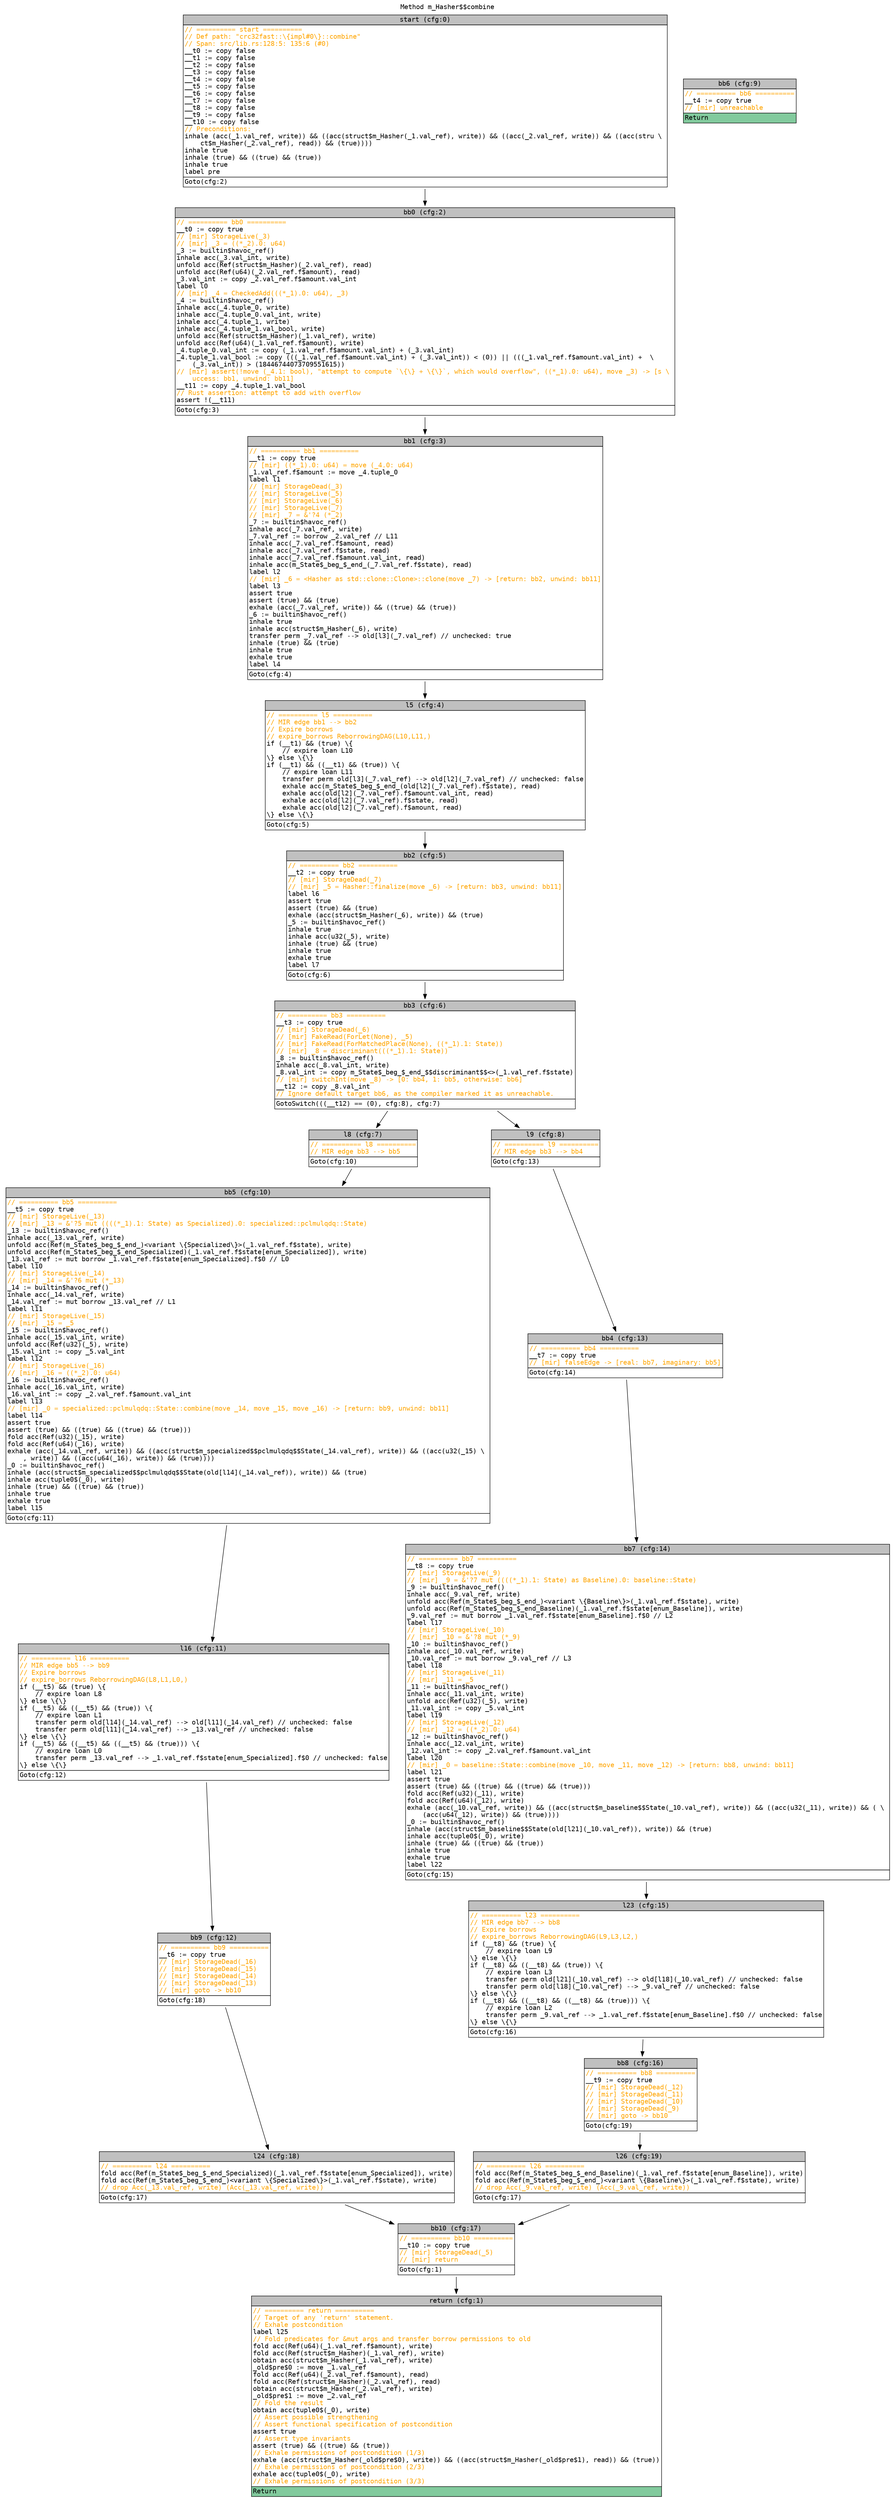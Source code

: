 digraph CFG {
graph [fontname=monospace];
node [fontname=monospace];
edge [fontname=monospace];
labelloc="t";
label="Method m_Hasher$$combine";
"block_start" [shape=none,label=<<table border="0" cellborder="1" cellspacing="0"><tr><td bgcolor="gray" align="center">start (cfg:0)</td></tr><tr><td align="left" balign="left"><font color="orange">// ========== start ==========</font><br/><font color="orange">// Def path: "crc32fast::\{impl#0\}::combine"</font><br/><font color="orange">// Span: src/lib.rs:128:5: 135:6 (#0)</font><br/>__t0 := copy false<br/>__t1 := copy false<br/>__t2 := copy false<br/>__t3 := copy false<br/>__t4 := copy false<br/>__t5 := copy false<br/>__t6 := copy false<br/>__t7 := copy false<br/>__t8 := copy false<br/>__t9 := copy false<br/>__t10 := copy false<br/><font color="orange">// Preconditions:</font><br/>inhale (acc(_1.val_ref, write)) &amp;&amp; ((acc(struct$m_Hasher(_1.val_ref), write)) &amp;&amp; ((acc(_2.val_ref, write)) &amp;&amp; ((acc(stru \ <br/>    ct$m_Hasher(_2.val_ref), read)) &amp;&amp; (true))))<br/>inhale true<br/>inhale (true) &amp;&amp; ((true) &amp;&amp; (true))<br/>inhale true<br/>label pre</td></tr><tr><td align="left">Goto(cfg:2)<br/></td></tr></table>>];
"block_return" [shape=none,label=<<table border="0" cellborder="1" cellspacing="0"><tr><td bgcolor="gray" align="center">return (cfg:1)</td></tr><tr><td align="left" balign="left"><font color="orange">// ========== return ==========</font><br/><font color="orange">// Target of any 'return' statement.</font><br/><font color="orange">// Exhale postcondition</font><br/>label l25<br/><font color="orange">// Fold predicates for &amp;mut args and transfer borrow permissions to old</font><br/>fold acc(Ref(u64)(_1.val_ref.f$amount), write)<br/>fold acc(Ref(struct$m_Hasher)(_1.val_ref), write)<br/>obtain acc(struct$m_Hasher(_1.val_ref), write)<br/>_old$pre$0 := move _1.val_ref<br/>fold acc(Ref(u64)(_2.val_ref.f$amount), read)<br/>fold acc(Ref(struct$m_Hasher)(_2.val_ref), read)<br/>obtain acc(struct$m_Hasher(_2.val_ref), write)<br/>_old$pre$1 := move _2.val_ref<br/><font color="orange">// Fold the result</font><br/>obtain acc(tuple0$(_0), write)<br/><font color="orange">// Assert possible strengthening</font><br/><font color="orange">// Assert functional specification of postcondition</font><br/>assert true<br/><font color="orange">// Assert type invariants</font><br/>assert (true) &amp;&amp; ((true) &amp;&amp; (true))<br/><font color="orange">// Exhale permissions of postcondition (1/3)</font><br/>exhale (acc(struct$m_Hasher(_old$pre$0), write)) &amp;&amp; ((acc(struct$m_Hasher(_old$pre$1), read)) &amp;&amp; (true))<br/><font color="orange">// Exhale permissions of postcondition (2/3)</font><br/>exhale acc(tuple0$(_0), write)<br/><font color="orange">// Exhale permissions of postcondition (3/3)</font></td></tr><tr><td align="left" bgcolor="#82CA9D">Return<br/></td></tr></table>>];
"block_bb0" [shape=none,label=<<table border="0" cellborder="1" cellspacing="0"><tr><td bgcolor="gray" align="center">bb0 (cfg:2)</td></tr><tr><td align="left" balign="left"><font color="orange">// ========== bb0 ==========</font><br/>__t0 := copy true<br/><font color="orange">// [mir] StorageLive(_3)</font><br/><font color="orange">// [mir] _3 = ((*_2).0: u64)</font><br/>_3 := builtin$havoc_ref()<br/>inhale acc(_3.val_int, write)<br/>unfold acc(Ref(struct$m_Hasher)(_2.val_ref), read)<br/>unfold acc(Ref(u64)(_2.val_ref.f$amount), read)<br/>_3.val_int := copy _2.val_ref.f$amount.val_int<br/>label l0<br/><font color="orange">// [mir] _4 = CheckedAdd(((*_1).0: u64), _3)</font><br/>_4 := builtin$havoc_ref()<br/>inhale acc(_4.tuple_0, write)<br/>inhale acc(_4.tuple_0.val_int, write)<br/>inhale acc(_4.tuple_1, write)<br/>inhale acc(_4.tuple_1.val_bool, write)<br/>unfold acc(Ref(struct$m_Hasher)(_1.val_ref), write)<br/>unfold acc(Ref(u64)(_1.val_ref.f$amount), write)<br/>_4.tuple_0.val_int := copy (_1.val_ref.f$amount.val_int) + (_3.val_int)<br/>_4.tuple_1.val_bool := copy (((_1.val_ref.f$amount.val_int) + (_3.val_int)) &lt; (0)) &#124;&#124; (((_1.val_ref.f$amount.val_int) +  \ <br/>    (_3.val_int)) &gt; (18446744073709551615))<br/><font color="orange">// [mir] assert(!move (_4.1: bool), "attempt to compute `\{\} + \{\}`, which would overflow", ((*_1).0: u64), move _3) -&gt; [s \ <br/>    uccess: bb1, unwind: bb11]</font><br/>__t11 := copy _4.tuple_1.val_bool<br/><font color="orange">// Rust assertion: attempt to add with overflow</font><br/>assert !(__t11)</td></tr><tr><td align="left">Goto(cfg:3)<br/></td></tr></table>>];
"block_bb1" [shape=none,label=<<table border="0" cellborder="1" cellspacing="0"><tr><td bgcolor="gray" align="center">bb1 (cfg:3)</td></tr><tr><td align="left" balign="left"><font color="orange">// ========== bb1 ==========</font><br/>__t1 := copy true<br/><font color="orange">// [mir] ((*_1).0: u64) = move (_4.0: u64)</font><br/>_1.val_ref.f$amount := move _4.tuple_0<br/>label l1<br/><font color="orange">// [mir] StorageDead(_3)</font><br/><font color="orange">// [mir] StorageLive(_5)</font><br/><font color="orange">// [mir] StorageLive(_6)</font><br/><font color="orange">// [mir] StorageLive(_7)</font><br/><font color="orange">// [mir] _7 = &amp;'?4 (*_2)</font><br/>_7 := builtin$havoc_ref()<br/>inhale acc(_7.val_ref, write)<br/>_7.val_ref := borrow _2.val_ref // L11<br/>inhale acc(_7.val_ref.f$amount, read)<br/>inhale acc(_7.val_ref.f$state, read)<br/>inhale acc(_7.val_ref.f$amount.val_int, read)<br/>inhale acc(m_State$_beg_$_end_(_7.val_ref.f$state), read)<br/>label l2<br/><font color="orange">// [mir] _6 = &lt;Hasher as std::clone::Clone&gt;::clone(move _7) -&gt; [return: bb2, unwind: bb11]</font><br/>label l3<br/>assert true<br/>assert (true) &amp;&amp; (true)<br/>exhale (acc(_7.val_ref, write)) &amp;&amp; ((true) &amp;&amp; (true))<br/>_6 := builtin$havoc_ref()<br/>inhale true<br/>inhale acc(struct$m_Hasher(_6), write)<br/>transfer perm _7.val_ref --&gt; old[l3](_7.val_ref) // unchecked: true<br/>inhale (true) &amp;&amp; (true)<br/>inhale true<br/>exhale true<br/>label l4</td></tr><tr><td align="left">Goto(cfg:4)<br/></td></tr></table>>];
"block_l5" [shape=none,label=<<table border="0" cellborder="1" cellspacing="0"><tr><td bgcolor="gray" align="center">l5 (cfg:4)</td></tr><tr><td align="left" balign="left"><font color="orange">// ========== l5 ==========</font><br/><font color="orange">// MIR edge bb1 --&gt; bb2</font><br/><font color="orange">// Expire borrows</font><br/><font color="orange">// expire_borrows ReborrowingDAG(L10,L11,)</font><br/>if (__t1) &amp;&amp; (true) \{<br/>    // expire loan L10<br/>\} else \{\}<br/>if (__t1) &amp;&amp; ((__t1) &amp;&amp; (true)) \{<br/>    // expire loan L11<br/>    transfer perm old[l3](_7.val_ref) --&gt; old[l2](_7.val_ref) // unchecked: false<br/>    exhale acc(m_State$_beg_$_end_(old[l2](_7.val_ref).f$state), read)<br/>    exhale acc(old[l2](_7.val_ref).f$amount.val_int, read)<br/>    exhale acc(old[l2](_7.val_ref).f$state, read)<br/>    exhale acc(old[l2](_7.val_ref).f$amount, read)<br/>\} else \{\}</td></tr><tr><td align="left">Goto(cfg:5)<br/></td></tr></table>>];
"block_bb2" [shape=none,label=<<table border="0" cellborder="1" cellspacing="0"><tr><td bgcolor="gray" align="center">bb2 (cfg:5)</td></tr><tr><td align="left" balign="left"><font color="orange">// ========== bb2 ==========</font><br/>__t2 := copy true<br/><font color="orange">// [mir] StorageDead(_7)</font><br/><font color="orange">// [mir] _5 = Hasher::finalize(move _6) -&gt; [return: bb3, unwind: bb11]</font><br/>label l6<br/>assert true<br/>assert (true) &amp;&amp; (true)<br/>exhale (acc(struct$m_Hasher(_6), write)) &amp;&amp; (true)<br/>_5 := builtin$havoc_ref()<br/>inhale true<br/>inhale acc(u32(_5), write)<br/>inhale (true) &amp;&amp; (true)<br/>inhale true<br/>exhale true<br/>label l7</td></tr><tr><td align="left">Goto(cfg:6)<br/></td></tr></table>>];
"block_bb3" [shape=none,label=<<table border="0" cellborder="1" cellspacing="0"><tr><td bgcolor="gray" align="center">bb3 (cfg:6)</td></tr><tr><td align="left" balign="left"><font color="orange">// ========== bb3 ==========</font><br/>__t3 := copy true<br/><font color="orange">// [mir] StorageDead(_6)</font><br/><font color="orange">// [mir] FakeRead(ForLet(None), _5)</font><br/><font color="orange">// [mir] FakeRead(ForMatchedPlace(None), ((*_1).1: State))</font><br/><font color="orange">// [mir] _8 = discriminant(((*_1).1: State))</font><br/>_8 := builtin$havoc_ref()<br/>inhale acc(_8.val_int, write)<br/>_8.val_int := copy m_State$_beg_$_end_$$discriminant$$&lt;&gt;(_1.val_ref.f$state)<br/><font color="orange">// [mir] switchInt(move _8) -&gt; [0: bb4, 1: bb5, otherwise: bb6]</font><br/>__t12 := copy _8.val_int<br/><font color="orange">// Ignore default target bb6, as the compiler marked it as unreachable.</font></td></tr><tr><td align="left">GotoSwitch(((__t12) == (0), cfg:8), cfg:7)<br/></td></tr></table>>];
"block_l8" [shape=none,label=<<table border="0" cellborder="1" cellspacing="0"><tr><td bgcolor="gray" align="center">l8 (cfg:7)</td></tr><tr><td align="left" balign="left"><font color="orange">// ========== l8 ==========</font><br/><font color="orange">// MIR edge bb3 --&gt; bb5</font></td></tr><tr><td align="left">Goto(cfg:10)<br/></td></tr></table>>];
"block_l9" [shape=none,label=<<table border="0" cellborder="1" cellspacing="0"><tr><td bgcolor="gray" align="center">l9 (cfg:8)</td></tr><tr><td align="left" balign="left"><font color="orange">// ========== l9 ==========</font><br/><font color="orange">// MIR edge bb3 --&gt; bb4</font></td></tr><tr><td align="left">Goto(cfg:13)<br/></td></tr></table>>];
"block_bb6" [shape=none,label=<<table border="0" cellborder="1" cellspacing="0"><tr><td bgcolor="gray" align="center">bb6 (cfg:9)</td></tr><tr><td align="left" balign="left"><font color="orange">// ========== bb6 ==========</font><br/>__t4 := copy true<br/><font color="orange">// [mir] unreachable</font></td></tr><tr><td align="left" bgcolor="#82CA9D">Return<br/></td></tr></table>>];
"block_bb5" [shape=none,label=<<table border="0" cellborder="1" cellspacing="0"><tr><td bgcolor="gray" align="center">bb5 (cfg:10)</td></tr><tr><td align="left" balign="left"><font color="orange">// ========== bb5 ==========</font><br/>__t5 := copy true<br/><font color="orange">// [mir] StorageLive(_13)</font><br/><font color="orange">// [mir] _13 = &amp;'?5 mut ((((*_1).1: State) as Specialized).0: specialized::pclmulqdq::State)</font><br/>_13 := builtin$havoc_ref()<br/>inhale acc(_13.val_ref, write)<br/>unfold acc(Ref(m_State$_beg_$_end_)&lt;variant \{Specialized\}&gt;(_1.val_ref.f$state), write)<br/>unfold acc(Ref(m_State$_beg_$_end_Specialized)(_1.val_ref.f$state[enum_Specialized]), write)<br/>_13.val_ref := mut borrow _1.val_ref.f$state[enum_Specialized].f$0 // L0<br/>label l10<br/><font color="orange">// [mir] StorageLive(_14)</font><br/><font color="orange">// [mir] _14 = &amp;'?6 mut (*_13)</font><br/>_14 := builtin$havoc_ref()<br/>inhale acc(_14.val_ref, write)<br/>_14.val_ref := mut borrow _13.val_ref // L1<br/>label l11<br/><font color="orange">// [mir] StorageLive(_15)</font><br/><font color="orange">// [mir] _15 = _5</font><br/>_15 := builtin$havoc_ref()<br/>inhale acc(_15.val_int, write)<br/>unfold acc(Ref(u32)(_5), write)<br/>_15.val_int := copy _5.val_int<br/>label l12<br/><font color="orange">// [mir] StorageLive(_16)</font><br/><font color="orange">// [mir] _16 = ((*_2).0: u64)</font><br/>_16 := builtin$havoc_ref()<br/>inhale acc(_16.val_int, write)<br/>_16.val_int := copy _2.val_ref.f$amount.val_int<br/>label l13<br/><font color="orange">// [mir] _0 = specialized::pclmulqdq::State::combine(move _14, move _15, move _16) -&gt; [return: bb9, unwind: bb11]</font><br/>label l14<br/>assert true<br/>assert (true) &amp;&amp; ((true) &amp;&amp; ((true) &amp;&amp; (true)))<br/>fold acc(Ref(u32)(_15), write)<br/>fold acc(Ref(u64)(_16), write)<br/>exhale (acc(_14.val_ref, write)) &amp;&amp; ((acc(struct$m_specialized$$pclmulqdq$$State(_14.val_ref), write)) &amp;&amp; ((acc(u32(_15) \ <br/>    , write)) &amp;&amp; ((acc(u64(_16), write)) &amp;&amp; (true))))<br/>_0 := builtin$havoc_ref()<br/>inhale (acc(struct$m_specialized$$pclmulqdq$$State(old[l14](_14.val_ref)), write)) &amp;&amp; (true)<br/>inhale acc(tuple0$(_0), write)<br/>inhale (true) &amp;&amp; ((true) &amp;&amp; (true))<br/>inhale true<br/>exhale true<br/>label l15</td></tr><tr><td align="left">Goto(cfg:11)<br/></td></tr></table>>];
"block_l16" [shape=none,label=<<table border="0" cellborder="1" cellspacing="0"><tr><td bgcolor="gray" align="center">l16 (cfg:11)</td></tr><tr><td align="left" balign="left"><font color="orange">// ========== l16 ==========</font><br/><font color="orange">// MIR edge bb5 --&gt; bb9</font><br/><font color="orange">// Expire borrows</font><br/><font color="orange">// expire_borrows ReborrowingDAG(L8,L1,L0,)</font><br/>if (__t5) &amp;&amp; (true) \{<br/>    // expire loan L8<br/>\} else \{\}<br/>if (__t5) &amp;&amp; ((__t5) &amp;&amp; (true)) \{<br/>    // expire loan L1<br/>    transfer perm old[l14](_14.val_ref) --&gt; old[l11](_14.val_ref) // unchecked: false<br/>    transfer perm old[l11](_14.val_ref) --&gt; _13.val_ref // unchecked: false<br/>\} else \{\}<br/>if (__t5) &amp;&amp; ((__t5) &amp;&amp; ((__t5) &amp;&amp; (true))) \{<br/>    // expire loan L0<br/>    transfer perm _13.val_ref --&gt; _1.val_ref.f$state[enum_Specialized].f$0 // unchecked: false<br/>\} else \{\}</td></tr><tr><td align="left">Goto(cfg:12)<br/></td></tr></table>>];
"block_bb9" [shape=none,label=<<table border="0" cellborder="1" cellspacing="0"><tr><td bgcolor="gray" align="center">bb9 (cfg:12)</td></tr><tr><td align="left" balign="left"><font color="orange">// ========== bb9 ==========</font><br/>__t6 := copy true<br/><font color="orange">// [mir] StorageDead(_16)</font><br/><font color="orange">// [mir] StorageDead(_15)</font><br/><font color="orange">// [mir] StorageDead(_14)</font><br/><font color="orange">// [mir] StorageDead(_13)</font><br/><font color="orange">// [mir] goto -&gt; bb10</font></td></tr><tr><td align="left">Goto(cfg:18)<br/></td></tr></table>>];
"block_bb4" [shape=none,label=<<table border="0" cellborder="1" cellspacing="0"><tr><td bgcolor="gray" align="center">bb4 (cfg:13)</td></tr><tr><td align="left" balign="left"><font color="orange">// ========== bb4 ==========</font><br/>__t7 := copy true<br/><font color="orange">// [mir] falseEdge -&gt; [real: bb7, imaginary: bb5]</font></td></tr><tr><td align="left">Goto(cfg:14)<br/></td></tr></table>>];
"block_bb7" [shape=none,label=<<table border="0" cellborder="1" cellspacing="0"><tr><td bgcolor="gray" align="center">bb7 (cfg:14)</td></tr><tr><td align="left" balign="left"><font color="orange">// ========== bb7 ==========</font><br/>__t8 := copy true<br/><font color="orange">// [mir] StorageLive(_9)</font><br/><font color="orange">// [mir] _9 = &amp;'?7 mut ((((*_1).1: State) as Baseline).0: baseline::State)</font><br/>_9 := builtin$havoc_ref()<br/>inhale acc(_9.val_ref, write)<br/>unfold acc(Ref(m_State$_beg_$_end_)&lt;variant \{Baseline\}&gt;(_1.val_ref.f$state), write)<br/>unfold acc(Ref(m_State$_beg_$_end_Baseline)(_1.val_ref.f$state[enum_Baseline]), write)<br/>_9.val_ref := mut borrow _1.val_ref.f$state[enum_Baseline].f$0 // L2<br/>label l17<br/><font color="orange">// [mir] StorageLive(_10)</font><br/><font color="orange">// [mir] _10 = &amp;'?8 mut (*_9)</font><br/>_10 := builtin$havoc_ref()<br/>inhale acc(_10.val_ref, write)<br/>_10.val_ref := mut borrow _9.val_ref // L3<br/>label l18<br/><font color="orange">// [mir] StorageLive(_11)</font><br/><font color="orange">// [mir] _11 = _5</font><br/>_11 := builtin$havoc_ref()<br/>inhale acc(_11.val_int, write)<br/>unfold acc(Ref(u32)(_5), write)<br/>_11.val_int := copy _5.val_int<br/>label l19<br/><font color="orange">// [mir] StorageLive(_12)</font><br/><font color="orange">// [mir] _12 = ((*_2).0: u64)</font><br/>_12 := builtin$havoc_ref()<br/>inhale acc(_12.val_int, write)<br/>_12.val_int := copy _2.val_ref.f$amount.val_int<br/>label l20<br/><font color="orange">// [mir] _0 = baseline::State::combine(move _10, move _11, move _12) -&gt; [return: bb8, unwind: bb11]</font><br/>label l21<br/>assert true<br/>assert (true) &amp;&amp; ((true) &amp;&amp; ((true) &amp;&amp; (true)))<br/>fold acc(Ref(u32)(_11), write)<br/>fold acc(Ref(u64)(_12), write)<br/>exhale (acc(_10.val_ref, write)) &amp;&amp; ((acc(struct$m_baseline$$State(_10.val_ref), write)) &amp;&amp; ((acc(u32(_11), write)) &amp;&amp; ( \ <br/>    (acc(u64(_12), write)) &amp;&amp; (true))))<br/>_0 := builtin$havoc_ref()<br/>inhale (acc(struct$m_baseline$$State(old[l21](_10.val_ref)), write)) &amp;&amp; (true)<br/>inhale acc(tuple0$(_0), write)<br/>inhale (true) &amp;&amp; ((true) &amp;&amp; (true))<br/>inhale true<br/>exhale true<br/>label l22</td></tr><tr><td align="left">Goto(cfg:15)<br/></td></tr></table>>];
"block_l23" [shape=none,label=<<table border="0" cellborder="1" cellspacing="0"><tr><td bgcolor="gray" align="center">l23 (cfg:15)</td></tr><tr><td align="left" balign="left"><font color="orange">// ========== l23 ==========</font><br/><font color="orange">// MIR edge bb7 --&gt; bb8</font><br/><font color="orange">// Expire borrows</font><br/><font color="orange">// expire_borrows ReborrowingDAG(L9,L3,L2,)</font><br/>if (__t8) &amp;&amp; (true) \{<br/>    // expire loan L9<br/>\} else \{\}<br/>if (__t8) &amp;&amp; ((__t8) &amp;&amp; (true)) \{<br/>    // expire loan L3<br/>    transfer perm old[l21](_10.val_ref) --&gt; old[l18](_10.val_ref) // unchecked: false<br/>    transfer perm old[l18](_10.val_ref) --&gt; _9.val_ref // unchecked: false<br/>\} else \{\}<br/>if (__t8) &amp;&amp; ((__t8) &amp;&amp; ((__t8) &amp;&amp; (true))) \{<br/>    // expire loan L2<br/>    transfer perm _9.val_ref --&gt; _1.val_ref.f$state[enum_Baseline].f$0 // unchecked: false<br/>\} else \{\}</td></tr><tr><td align="left">Goto(cfg:16)<br/></td></tr></table>>];
"block_bb8" [shape=none,label=<<table border="0" cellborder="1" cellspacing="0"><tr><td bgcolor="gray" align="center">bb8 (cfg:16)</td></tr><tr><td align="left" balign="left"><font color="orange">// ========== bb8 ==========</font><br/>__t9 := copy true<br/><font color="orange">// [mir] StorageDead(_12)</font><br/><font color="orange">// [mir] StorageDead(_11)</font><br/><font color="orange">// [mir] StorageDead(_10)</font><br/><font color="orange">// [mir] StorageDead(_9)</font><br/><font color="orange">// [mir] goto -&gt; bb10</font></td></tr><tr><td align="left">Goto(cfg:19)<br/></td></tr></table>>];
"block_bb10" [shape=none,label=<<table border="0" cellborder="1" cellspacing="0"><tr><td bgcolor="gray" align="center">bb10 (cfg:17)</td></tr><tr><td align="left" balign="left"><font color="orange">// ========== bb10 ==========</font><br/>__t10 := copy true<br/><font color="orange">// [mir] StorageDead(_5)</font><br/><font color="orange">// [mir] return</font></td></tr><tr><td align="left">Goto(cfg:1)<br/></td></tr></table>>];
"block_l24" [shape=none,label=<<table border="0" cellborder="1" cellspacing="0"><tr><td bgcolor="gray" align="center">l24 (cfg:18)</td></tr><tr><td align="left" balign="left"><font color="orange">// ========== l24 ==========</font><br/>fold acc(Ref(m_State$_beg_$_end_Specialized)(_1.val_ref.f$state[enum_Specialized]), write)<br/>fold acc(Ref(m_State$_beg_$_end_)&lt;variant \{Specialized\}&gt;(_1.val_ref.f$state), write)<br/><font color="orange">// drop Acc(_13.val_ref, write) (Acc(_13.val_ref, write))</font></td></tr><tr><td align="left">Goto(cfg:17)<br/></td></tr></table>>];
"block_l26" [shape=none,label=<<table border="0" cellborder="1" cellspacing="0"><tr><td bgcolor="gray" align="center">l26 (cfg:19)</td></tr><tr><td align="left" balign="left"><font color="orange">// ========== l26 ==========</font><br/>fold acc(Ref(m_State$_beg_$_end_Baseline)(_1.val_ref.f$state[enum_Baseline]), write)<br/>fold acc(Ref(m_State$_beg_$_end_)&lt;variant \{Baseline\}&gt;(_1.val_ref.f$state), write)<br/><font color="orange">// drop Acc(_9.val_ref, write) (Acc(_9.val_ref, write))</font></td></tr><tr><td align="left">Goto(cfg:17)<br/></td></tr></table>>];
"block_start" -> "block_bb0";
"block_bb0" -> "block_bb1";
"block_bb1" -> "block_l5";
"block_l5" -> "block_bb2";
"block_bb2" -> "block_bb3";
"block_bb3" -> "block_l9";
"block_bb3" -> "block_l8";
"block_l8" -> "block_bb5";
"block_l9" -> "block_bb4";
"block_bb5" -> "block_l16";
"block_l16" -> "block_bb9";
"block_bb9" -> "block_l24";
"block_bb4" -> "block_bb7";
"block_bb7" -> "block_l23";
"block_l23" -> "block_bb8";
"block_bb8" -> "block_l26";
"block_bb10" -> "block_return";
"block_l24" -> "block_bb10";
"block_l26" -> "block_bb10";
}
